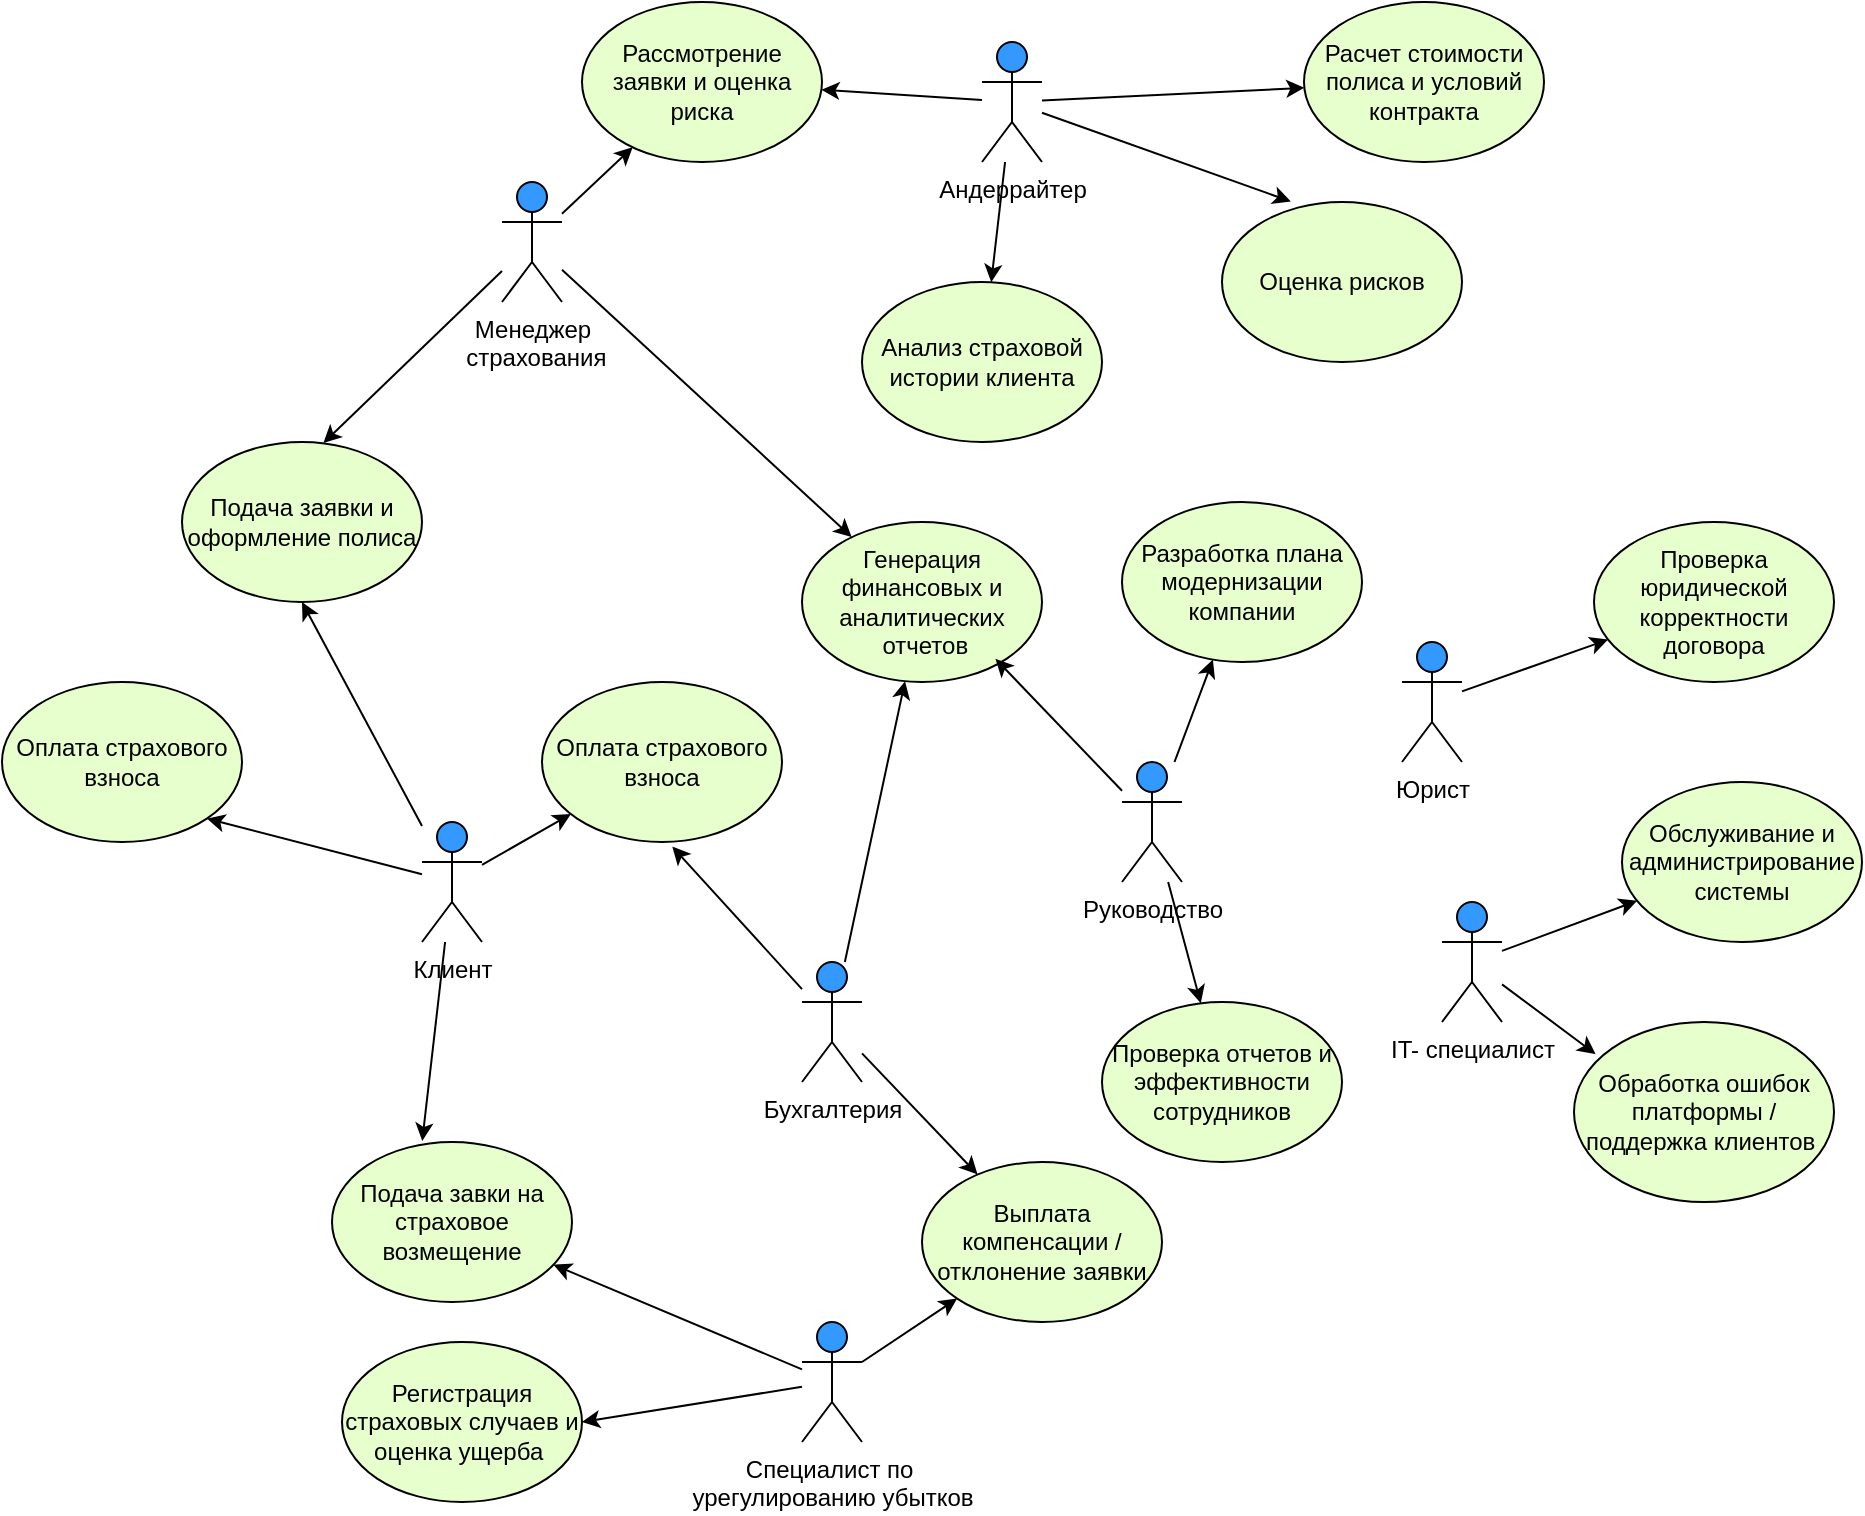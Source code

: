 <mxfile version="26.1.1">
  <diagram name="Страница — 1" id="9LqDIWfowkQ8JCjVB9z2">
    <mxGraphModel dx="1216" dy="738" grid="1" gridSize="10" guides="1" tooltips="1" connect="1" arrows="1" fold="1" page="1" pageScale="1" pageWidth="827" pageHeight="1169" math="0" shadow="0">
      <root>
        <mxCell id="0" />
        <mxCell id="1" parent="0" />
        <mxCell id="aw6QRjDagLfH1UWr0ZTM-2" value="Клиент" style="shape=umlActor;verticalLabelPosition=bottom;verticalAlign=top;html=1;outlineConnect=0;fillColor=#3399FF;" vertex="1" parent="1">
          <mxGeometry x="680" y="480" width="30" height="60" as="geometry" />
        </mxCell>
        <mxCell id="aw6QRjDagLfH1UWr0ZTM-3" value="Менеджер&lt;div&gt;&amp;nbsp;страхования&lt;/div&gt;" style="shape=umlActor;verticalLabelPosition=bottom;verticalAlign=top;html=1;outlineConnect=0;fillColor=#3399FF;" vertex="1" parent="1">
          <mxGeometry x="720" y="160" width="30" height="60" as="geometry" />
        </mxCell>
        <mxCell id="aw6QRjDagLfH1UWr0ZTM-4" value="IT- специалист" style="shape=umlActor;verticalLabelPosition=bottom;verticalAlign=top;html=1;outlineConnect=0;fillColor=#3399FF;" vertex="1" parent="1">
          <mxGeometry x="1190" y="520" width="30" height="60" as="geometry" />
        </mxCell>
        <mxCell id="aw6QRjDagLfH1UWr0ZTM-5" value="Бухгалтерия" style="shape=umlActor;verticalLabelPosition=bottom;verticalAlign=top;html=1;outlineConnect=0;fillColor=#3399FF;" vertex="1" parent="1">
          <mxGeometry x="870" y="550" width="30" height="60" as="geometry" />
        </mxCell>
        <mxCell id="aw6QRjDagLfH1UWr0ZTM-6" value="Юрист" style="shape=umlActor;verticalLabelPosition=bottom;verticalAlign=top;html=1;outlineConnect=0;fillColor=#3399FF;" vertex="1" parent="1">
          <mxGeometry x="1170" y="390" width="30" height="60" as="geometry" />
        </mxCell>
        <mxCell id="aw6QRjDagLfH1UWr0ZTM-8" value="Оплата страхового взноса" style="ellipse;whiteSpace=wrap;html=1;fillColor=#E6FFCC;" vertex="1" parent="1">
          <mxGeometry x="740" y="410" width="120" height="80" as="geometry" />
        </mxCell>
        <mxCell id="aw6QRjDagLfH1UWr0ZTM-10" value="Оплата страхового взноса" style="ellipse;whiteSpace=wrap;html=1;fillColor=#E6FFCC;" vertex="1" parent="1">
          <mxGeometry x="470" y="410" width="120" height="80" as="geometry" />
        </mxCell>
        <mxCell id="aw6QRjDagLfH1UWr0ZTM-13" value="Подача завки на страховое возмещение" style="ellipse;whiteSpace=wrap;html=1;fillColor=#E6FFCC;" vertex="1" parent="1">
          <mxGeometry x="635" y="640" width="120" height="80" as="geometry" />
        </mxCell>
        <mxCell id="aw6QRjDagLfH1UWr0ZTM-14" value="Рассмотрение заявки и оценка риска" style="ellipse;whiteSpace=wrap;html=1;fillColor=#E6FFCC;" vertex="1" parent="1">
          <mxGeometry x="760" y="70" width="120" height="80" as="geometry" />
        </mxCell>
        <mxCell id="aw6QRjDagLfH1UWr0ZTM-15" value="Выплата компенсации / отклонение заявки" style="ellipse;whiteSpace=wrap;html=1;fillColor=#E6FFCC;" vertex="1" parent="1">
          <mxGeometry x="930" y="650" width="120" height="80" as="geometry" />
        </mxCell>
        <mxCell id="aw6QRjDagLfH1UWr0ZTM-16" value="Генерация финансовых и аналитических&lt;div&gt;&amp;nbsp;отчетов&lt;/div&gt;" style="ellipse;whiteSpace=wrap;html=1;fillColor=#E6FFCC;" vertex="1" parent="1">
          <mxGeometry x="870" y="330" width="120" height="80" as="geometry" />
        </mxCell>
        <mxCell id="aw6QRjDagLfH1UWr0ZTM-17" value="Проверка юридической корректности договора" style="ellipse;whiteSpace=wrap;html=1;fillColor=#E6FFCC;" vertex="1" parent="1">
          <mxGeometry x="1266" y="330" width="120" height="80" as="geometry" />
        </mxCell>
        <mxCell id="aw6QRjDagLfH1UWr0ZTM-18" value="Обслуживание и администрирование системы" style="ellipse;whiteSpace=wrap;html=1;fillColor=#E6FFCC;" vertex="1" parent="1">
          <mxGeometry x="1280" y="460" width="120" height="80" as="geometry" />
        </mxCell>
        <mxCell id="aw6QRjDagLfH1UWr0ZTM-19" value="Обработка ошибок платформы / поддержка клиентов&amp;nbsp;" style="ellipse;whiteSpace=wrap;html=1;fillColor=#E6FFCC;" vertex="1" parent="1">
          <mxGeometry x="1256" y="580" width="130" height="90" as="geometry" />
        </mxCell>
        <mxCell id="aw6QRjDagLfH1UWr0ZTM-20" value="Подача заявки и оформление полиса" style="ellipse;whiteSpace=wrap;html=1;fillColor=#E6FFCC;" vertex="1" parent="1">
          <mxGeometry x="560" y="290" width="120" height="80" as="geometry" />
        </mxCell>
        <mxCell id="aw6QRjDagLfH1UWr0ZTM-21" value="Расчет стоимости полиса и условий контракта" style="ellipse;whiteSpace=wrap;html=1;fillColor=#E6FFCC;" vertex="1" parent="1">
          <mxGeometry x="1121" y="70" width="120" height="80" as="geometry" />
        </mxCell>
        <mxCell id="aw6QRjDagLfH1UWr0ZTM-22" value="Оценка рисков" style="ellipse;whiteSpace=wrap;html=1;fillColor=#E6FFCC;" vertex="1" parent="1">
          <mxGeometry x="1080" y="170" width="120" height="80" as="geometry" />
        </mxCell>
        <mxCell id="aw6QRjDagLfH1UWr0ZTM-23" value="Андеррайтер" style="shape=umlActor;verticalLabelPosition=bottom;verticalAlign=top;html=1;outlineConnect=0;fillColor=#3399FF;" vertex="1" parent="1">
          <mxGeometry x="960" y="90" width="30" height="60" as="geometry" />
        </mxCell>
        <mxCell id="aw6QRjDagLfH1UWr0ZTM-24" value="Специалист по&amp;nbsp;&lt;div&gt;урегулированию убытков&lt;/div&gt;" style="shape=umlActor;verticalLabelPosition=bottom;verticalAlign=top;html=1;outlineConnect=0;fillColor=#3399FF;" vertex="1" parent="1">
          <mxGeometry x="870" y="730" width="30" height="60" as="geometry" />
        </mxCell>
        <mxCell id="aw6QRjDagLfH1UWr0ZTM-26" value="Анализ страховой истории клиента" style="ellipse;whiteSpace=wrap;html=1;fillColor=#E6FFCC;" vertex="1" parent="1">
          <mxGeometry x="900" y="210" width="120" height="80" as="geometry" />
        </mxCell>
        <mxCell id="aw6QRjDagLfH1UWr0ZTM-27" value="Регистрация страховых случаев и оценка ущерба&amp;nbsp;" style="ellipse;whiteSpace=wrap;html=1;fillColor=#E6FFCC;" vertex="1" parent="1">
          <mxGeometry x="640" y="740" width="120" height="80" as="geometry" />
        </mxCell>
        <mxCell id="aw6QRjDagLfH1UWr0ZTM-34" value="" style="endArrow=classic;html=1;rounded=0;" edge="1" parent="1" source="aw6QRjDagLfH1UWr0ZTM-2" target="aw6QRjDagLfH1UWr0ZTM-8">
          <mxGeometry width="50" height="50" relative="1" as="geometry">
            <mxPoint x="720" y="510" as="sourcePoint" />
            <mxPoint x="770" y="460" as="targetPoint" />
          </mxGeometry>
        </mxCell>
        <mxCell id="aw6QRjDagLfH1UWr0ZTM-35" value="" style="endArrow=classic;html=1;rounded=0;entryX=0.5;entryY=1;entryDx=0;entryDy=0;" edge="1" parent="1" source="aw6QRjDagLfH1UWr0ZTM-2" target="aw6QRjDagLfH1UWr0ZTM-20">
          <mxGeometry width="50" height="50" relative="1" as="geometry">
            <mxPoint x="695" y="490" as="sourcePoint" />
            <mxPoint x="692.5" y="420" as="targetPoint" />
          </mxGeometry>
        </mxCell>
        <mxCell id="aw6QRjDagLfH1UWr0ZTM-36" value="" style="endArrow=classic;html=1;rounded=0;entryX=0.543;entryY=1.029;entryDx=0;entryDy=0;entryPerimeter=0;" edge="1" parent="1" source="aw6QRjDagLfH1UWr0ZTM-5" target="aw6QRjDagLfH1UWr0ZTM-8">
          <mxGeometry width="50" height="50" relative="1" as="geometry">
            <mxPoint x="900" y="530" as="sourcePoint" />
            <mxPoint x="1020" y="520" as="targetPoint" />
          </mxGeometry>
        </mxCell>
        <mxCell id="aw6QRjDagLfH1UWr0ZTM-38" value="" style="endArrow=classic;html=1;rounded=0;entryX=0.589;entryY=0.007;entryDx=0;entryDy=0;entryPerimeter=0;" edge="1" parent="1" source="aw6QRjDagLfH1UWr0ZTM-3" target="aw6QRjDagLfH1UWr0ZTM-20">
          <mxGeometry width="50" height="50" relative="1" as="geometry">
            <mxPoint x="720" y="220" as="sourcePoint" />
            <mxPoint x="770" y="180" as="targetPoint" />
          </mxGeometry>
        </mxCell>
        <mxCell id="aw6QRjDagLfH1UWr0ZTM-39" value="" style="endArrow=classic;html=1;rounded=0;entryX=0.376;entryY=-0.007;entryDx=0;entryDy=0;entryPerimeter=0;" edge="1" parent="1" source="aw6QRjDagLfH1UWr0ZTM-2" target="aw6QRjDagLfH1UWr0ZTM-13">
          <mxGeometry width="50" height="50" relative="1" as="geometry">
            <mxPoint x="700" y="580" as="sourcePoint" />
            <mxPoint x="660" y="630" as="targetPoint" />
          </mxGeometry>
        </mxCell>
        <mxCell id="aw6QRjDagLfH1UWr0ZTM-40" value="" style="endArrow=classic;html=1;rounded=0;" edge="1" parent="1" source="aw6QRjDagLfH1UWr0ZTM-24" target="aw6QRjDagLfH1UWr0ZTM-13">
          <mxGeometry width="50" height="50" relative="1" as="geometry">
            <mxPoint x="890" y="800" as="sourcePoint" />
            <mxPoint x="980" y="770" as="targetPoint" />
          </mxGeometry>
        </mxCell>
        <mxCell id="aw6QRjDagLfH1UWr0ZTM-42" value="" style="endArrow=classic;html=1;rounded=0;" edge="1" parent="1" source="aw6QRjDagLfH1UWr0ZTM-3" target="aw6QRjDagLfH1UWr0ZTM-14">
          <mxGeometry width="50" height="50" relative="1" as="geometry">
            <mxPoint x="770" y="210" as="sourcePoint" />
            <mxPoint x="850" y="250" as="targetPoint" />
          </mxGeometry>
        </mxCell>
        <mxCell id="aw6QRjDagLfH1UWr0ZTM-43" value="" style="endArrow=classic;html=1;rounded=0;" edge="1" parent="1" source="aw6QRjDagLfH1UWr0ZTM-23" target="aw6QRjDagLfH1UWr0ZTM-14">
          <mxGeometry width="50" height="50" relative="1" as="geometry">
            <mxPoint x="966" y="170" as="sourcePoint" />
            <mxPoint x="950" y="240" as="targetPoint" />
          </mxGeometry>
        </mxCell>
        <mxCell id="aw6QRjDagLfH1UWr0ZTM-44" value="" style="endArrow=classic;html=1;rounded=0;" edge="1" parent="1" source="aw6QRjDagLfH1UWr0ZTM-5" target="aw6QRjDagLfH1UWr0ZTM-15">
          <mxGeometry width="50" height="50" relative="1" as="geometry">
            <mxPoint x="920" y="610" as="sourcePoint" />
            <mxPoint x="953.81" y="660.85" as="targetPoint" />
          </mxGeometry>
        </mxCell>
        <mxCell id="aw6QRjDagLfH1UWr0ZTM-45" value="" style="endArrow=classic;html=1;rounded=0;" edge="1" parent="1" source="aw6QRjDagLfH1UWr0ZTM-24" target="aw6QRjDagLfH1UWr0ZTM-15">
          <mxGeometry width="50" height="50" relative="1" as="geometry">
            <mxPoint x="960" y="750" as="sourcePoint" />
            <mxPoint x="1000" y="730" as="targetPoint" />
          </mxGeometry>
        </mxCell>
        <mxCell id="aw6QRjDagLfH1UWr0ZTM-48" value="" style="endArrow=classic;html=1;rounded=0;" edge="1" parent="1" source="aw6QRjDagLfH1UWr0ZTM-5" target="aw6QRjDagLfH1UWr0ZTM-16">
          <mxGeometry width="50" height="50" relative="1" as="geometry">
            <mxPoint x="930" y="510" as="sourcePoint" />
            <mxPoint x="980" y="460" as="targetPoint" />
          </mxGeometry>
        </mxCell>
        <mxCell id="aw6QRjDagLfH1UWr0ZTM-50" value="" style="endArrow=classic;html=1;rounded=0;" edge="1" parent="1" source="aw6QRjDagLfH1UWr0ZTM-3" target="aw6QRjDagLfH1UWr0ZTM-16">
          <mxGeometry width="50" height="50" relative="1" as="geometry">
            <mxPoint x="790" y="280" as="sourcePoint" />
            <mxPoint x="840" y="230" as="targetPoint" />
          </mxGeometry>
        </mxCell>
        <mxCell id="aw6QRjDagLfH1UWr0ZTM-52" value="" style="endArrow=classic;html=1;rounded=0;" edge="1" parent="1" source="aw6QRjDagLfH1UWr0ZTM-4" target="aw6QRjDagLfH1UWr0ZTM-18">
          <mxGeometry width="50" height="50" relative="1" as="geometry">
            <mxPoint x="1241" y="600" as="sourcePoint" />
            <mxPoint x="1291" y="550" as="targetPoint" />
          </mxGeometry>
        </mxCell>
        <mxCell id="aw6QRjDagLfH1UWr0ZTM-54" value="" style="endArrow=classic;html=1;rounded=0;" edge="1" parent="1" source="aw6QRjDagLfH1UWr0ZTM-6" target="aw6QRjDagLfH1UWr0ZTM-17">
          <mxGeometry width="50" height="50" relative="1" as="geometry">
            <mxPoint x="1190" y="440" as="sourcePoint" />
            <mxPoint x="1240" y="390" as="targetPoint" />
          </mxGeometry>
        </mxCell>
        <mxCell id="aw6QRjDagLfH1UWr0ZTM-55" value="" style="endArrow=classic;html=1;rounded=0;entryX=0.287;entryY=-0.003;entryDx=0;entryDy=0;entryPerimeter=0;" edge="1" parent="1" source="aw6QRjDagLfH1UWr0ZTM-23" target="aw6QRjDagLfH1UWr0ZTM-22">
          <mxGeometry width="50" height="50" relative="1" as="geometry">
            <mxPoint x="1010" y="130" as="sourcePoint" />
            <mxPoint x="1060" y="80" as="targetPoint" />
          </mxGeometry>
        </mxCell>
        <mxCell id="aw6QRjDagLfH1UWr0ZTM-56" value="" style="endArrow=classic;html=1;rounded=0;entryX=0.083;entryY=0.178;entryDx=0;entryDy=0;entryPerimeter=0;" edge="1" parent="1" source="aw6QRjDagLfH1UWr0ZTM-4" target="aw6QRjDagLfH1UWr0ZTM-19">
          <mxGeometry width="50" height="50" relative="1" as="geometry">
            <mxPoint x="1310" y="590" as="sourcePoint" />
            <mxPoint x="1360" y="540" as="targetPoint" />
          </mxGeometry>
        </mxCell>
        <mxCell id="aw6QRjDagLfH1UWr0ZTM-57" value="" style="endArrow=classic;html=1;rounded=0;entryX=1;entryY=1;entryDx=0;entryDy=0;" edge="1" parent="1" source="aw6QRjDagLfH1UWr0ZTM-2" target="aw6QRjDagLfH1UWr0ZTM-10">
          <mxGeometry width="50" height="50" relative="1" as="geometry">
            <mxPoint x="660" y="520" as="sourcePoint" />
            <mxPoint x="710" y="470" as="targetPoint" />
          </mxGeometry>
        </mxCell>
        <mxCell id="aw6QRjDagLfH1UWr0ZTM-58" value="" style="endArrow=classic;html=1;rounded=0;" edge="1" parent="1" source="aw6QRjDagLfH1UWr0ZTM-23" target="aw6QRjDagLfH1UWr0ZTM-26">
          <mxGeometry width="50" height="50" relative="1" as="geometry">
            <mxPoint x="1000" y="140" as="sourcePoint" />
            <mxPoint x="1050" y="110" as="targetPoint" />
          </mxGeometry>
        </mxCell>
        <mxCell id="aw6QRjDagLfH1UWr0ZTM-59" value="" style="endArrow=classic;html=1;rounded=0;entryX=1;entryY=0.5;entryDx=0;entryDy=0;" edge="1" parent="1" source="aw6QRjDagLfH1UWr0ZTM-24" target="aw6QRjDagLfH1UWr0ZTM-27">
          <mxGeometry width="50" height="50" relative="1" as="geometry">
            <mxPoint x="840" y="830" as="sourcePoint" />
            <mxPoint x="890" y="780" as="targetPoint" />
          </mxGeometry>
        </mxCell>
        <mxCell id="aw6QRjDagLfH1UWr0ZTM-60" value="" style="endArrow=classic;html=1;rounded=0;" edge="1" parent="1" source="aw6QRjDagLfH1UWr0ZTM-23" target="aw6QRjDagLfH1UWr0ZTM-21">
          <mxGeometry width="50" height="50" relative="1" as="geometry">
            <mxPoint x="990" y="110" as="sourcePoint" />
            <mxPoint x="1040" y="60" as="targetPoint" />
          </mxGeometry>
        </mxCell>
        <mxCell id="aw6QRjDagLfH1UWr0ZTM-64" value="Руководство" style="shape=umlActor;verticalLabelPosition=bottom;verticalAlign=top;html=1;outlineConnect=0;fillColor=#3399FF;" vertex="1" parent="1">
          <mxGeometry x="1030" y="450" width="30" height="60" as="geometry" />
        </mxCell>
        <mxCell id="aw6QRjDagLfH1UWr0ZTM-65" value="" style="endArrow=classic;html=1;rounded=0;entryX=0.806;entryY=0.855;entryDx=0;entryDy=0;entryPerimeter=0;" edge="1" parent="1" source="aw6QRjDagLfH1UWr0ZTM-64" target="aw6QRjDagLfH1UWr0ZTM-16">
          <mxGeometry width="50" height="50" relative="1" as="geometry">
            <mxPoint x="1030" y="460" as="sourcePoint" />
            <mxPoint x="1080" y="410" as="targetPoint" />
          </mxGeometry>
        </mxCell>
        <mxCell id="aw6QRjDagLfH1UWr0ZTM-66" value="Разработка плана модернизации компании" style="ellipse;whiteSpace=wrap;html=1;fillColor=#E6FFCC;" vertex="1" parent="1">
          <mxGeometry x="1030" y="320" width="120" height="80" as="geometry" />
        </mxCell>
        <mxCell id="aw6QRjDagLfH1UWr0ZTM-67" value="" style="endArrow=classic;html=1;rounded=0;" edge="1" parent="1" source="aw6QRjDagLfH1UWr0ZTM-64" target="aw6QRjDagLfH1UWr0ZTM-66">
          <mxGeometry width="50" height="50" relative="1" as="geometry">
            <mxPoint x="1060" y="470" as="sourcePoint" />
            <mxPoint x="1110" y="420" as="targetPoint" />
          </mxGeometry>
        </mxCell>
        <mxCell id="aw6QRjDagLfH1UWr0ZTM-68" value="Проверка отчетов и эффективности сотрудников" style="ellipse;whiteSpace=wrap;html=1;fillColor=#E6FFCC;" vertex="1" parent="1">
          <mxGeometry x="1020" y="570" width="120" height="80" as="geometry" />
        </mxCell>
        <mxCell id="aw6QRjDagLfH1UWr0ZTM-69" value="" style="endArrow=classic;html=1;rounded=0;" edge="1" parent="1" source="aw6QRjDagLfH1UWr0ZTM-64" target="aw6QRjDagLfH1UWr0ZTM-68">
          <mxGeometry width="50" height="50" relative="1" as="geometry">
            <mxPoint x="1040" y="510" as="sourcePoint" />
            <mxPoint x="1090" y="460" as="targetPoint" />
          </mxGeometry>
        </mxCell>
      </root>
    </mxGraphModel>
  </diagram>
</mxfile>
